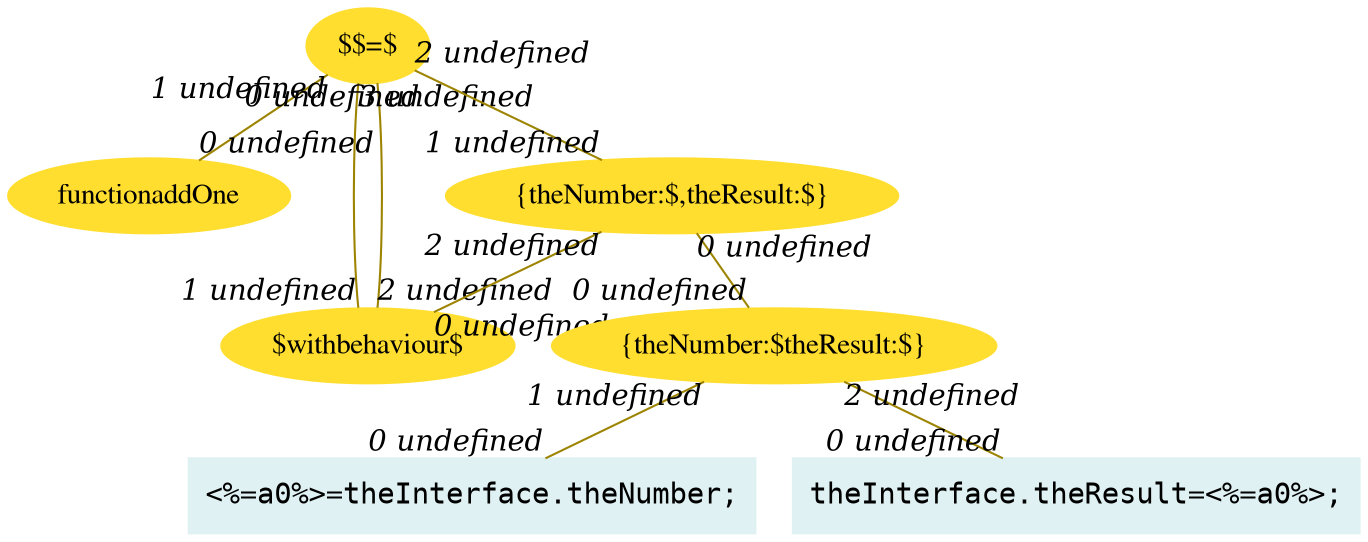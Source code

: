 digraph g{node_6598 [shape="ellipse", style="filled", color="#ffde2f", fontname="Times", label="functionaddOne" ]
node_6599 [shape="ellipse", style="filled", color="#ffde2f", fontname="Times", label="$$=$" ]
node_6600 [shape="ellipse", style="filled", color="#ffde2f", fontname="Times", label="$withbehaviour$" ]
node_6616 [shape="ellipse", style="filled", color="#ffde2f", fontname="Times", label="{theNumber:$,theResult:$}" ]
node_6622 [shape="box", style="filled", color="#dff1f2", fontname="Courier", label="<%=a0%>=theInterface.theNumber;
" ]
node_6624 [shape="box", style="filled", color="#dff1f2", fontname="Courier", label="theInterface.theResult=<%=a0%>;
" ]
node_6626 [shape="ellipse", style="filled", color="#ffde2f", fontname="Times", label="{theNumber:$theResult:$}" ]
node_6599 -> node_6598 [dir=none, arrowHead=none, fontname="Times-Italic", arrowsize=1, color="#9d8400", label="",  headlabel="0 undefined", taillabel="1 undefined" ]
node_6600 -> node_6599 [dir=none, arrowHead=none, fontname="Times-Italic", arrowsize=1, color="#9d8400", label="",  headlabel="0 undefined", taillabel="2 undefined" ]
node_6616 -> node_6600 [dir=none, arrowHead=none, fontname="Times-Italic", arrowsize=1, color="#9d8400", label="",  headlabel="0 undefined", taillabel="2 undefined" ]
node_6626 -> node_6622 [dir=none, arrowHead=none, fontname="Times-Italic", arrowsize=1, color="#9d8400", label="",  headlabel="0 undefined", taillabel="1 undefined" ]
node_6626 -> node_6624 [dir=none, arrowHead=none, fontname="Times-Italic", arrowsize=1, color="#9d8400", label="",  headlabel="0 undefined", taillabel="2 undefined" ]
node_6616 -> node_6626 [dir=none, arrowHead=none, fontname="Times-Italic", arrowsize=1, color="#9d8400", label="",  headlabel="0 undefined", taillabel="0 undefined" ]
node_6599 -> node_6616 [dir=none, arrowHead=none, fontname="Times-Italic", arrowsize=1, color="#9d8400", label="",  headlabel="1 undefined", taillabel="2 undefined" ]
node_6599 -> node_6600 [dir=none, arrowHead=none, fontname="Times-Italic", arrowsize=1, color="#9d8400", label="",  headlabel="1 undefined", taillabel="3 undefined" ]
}